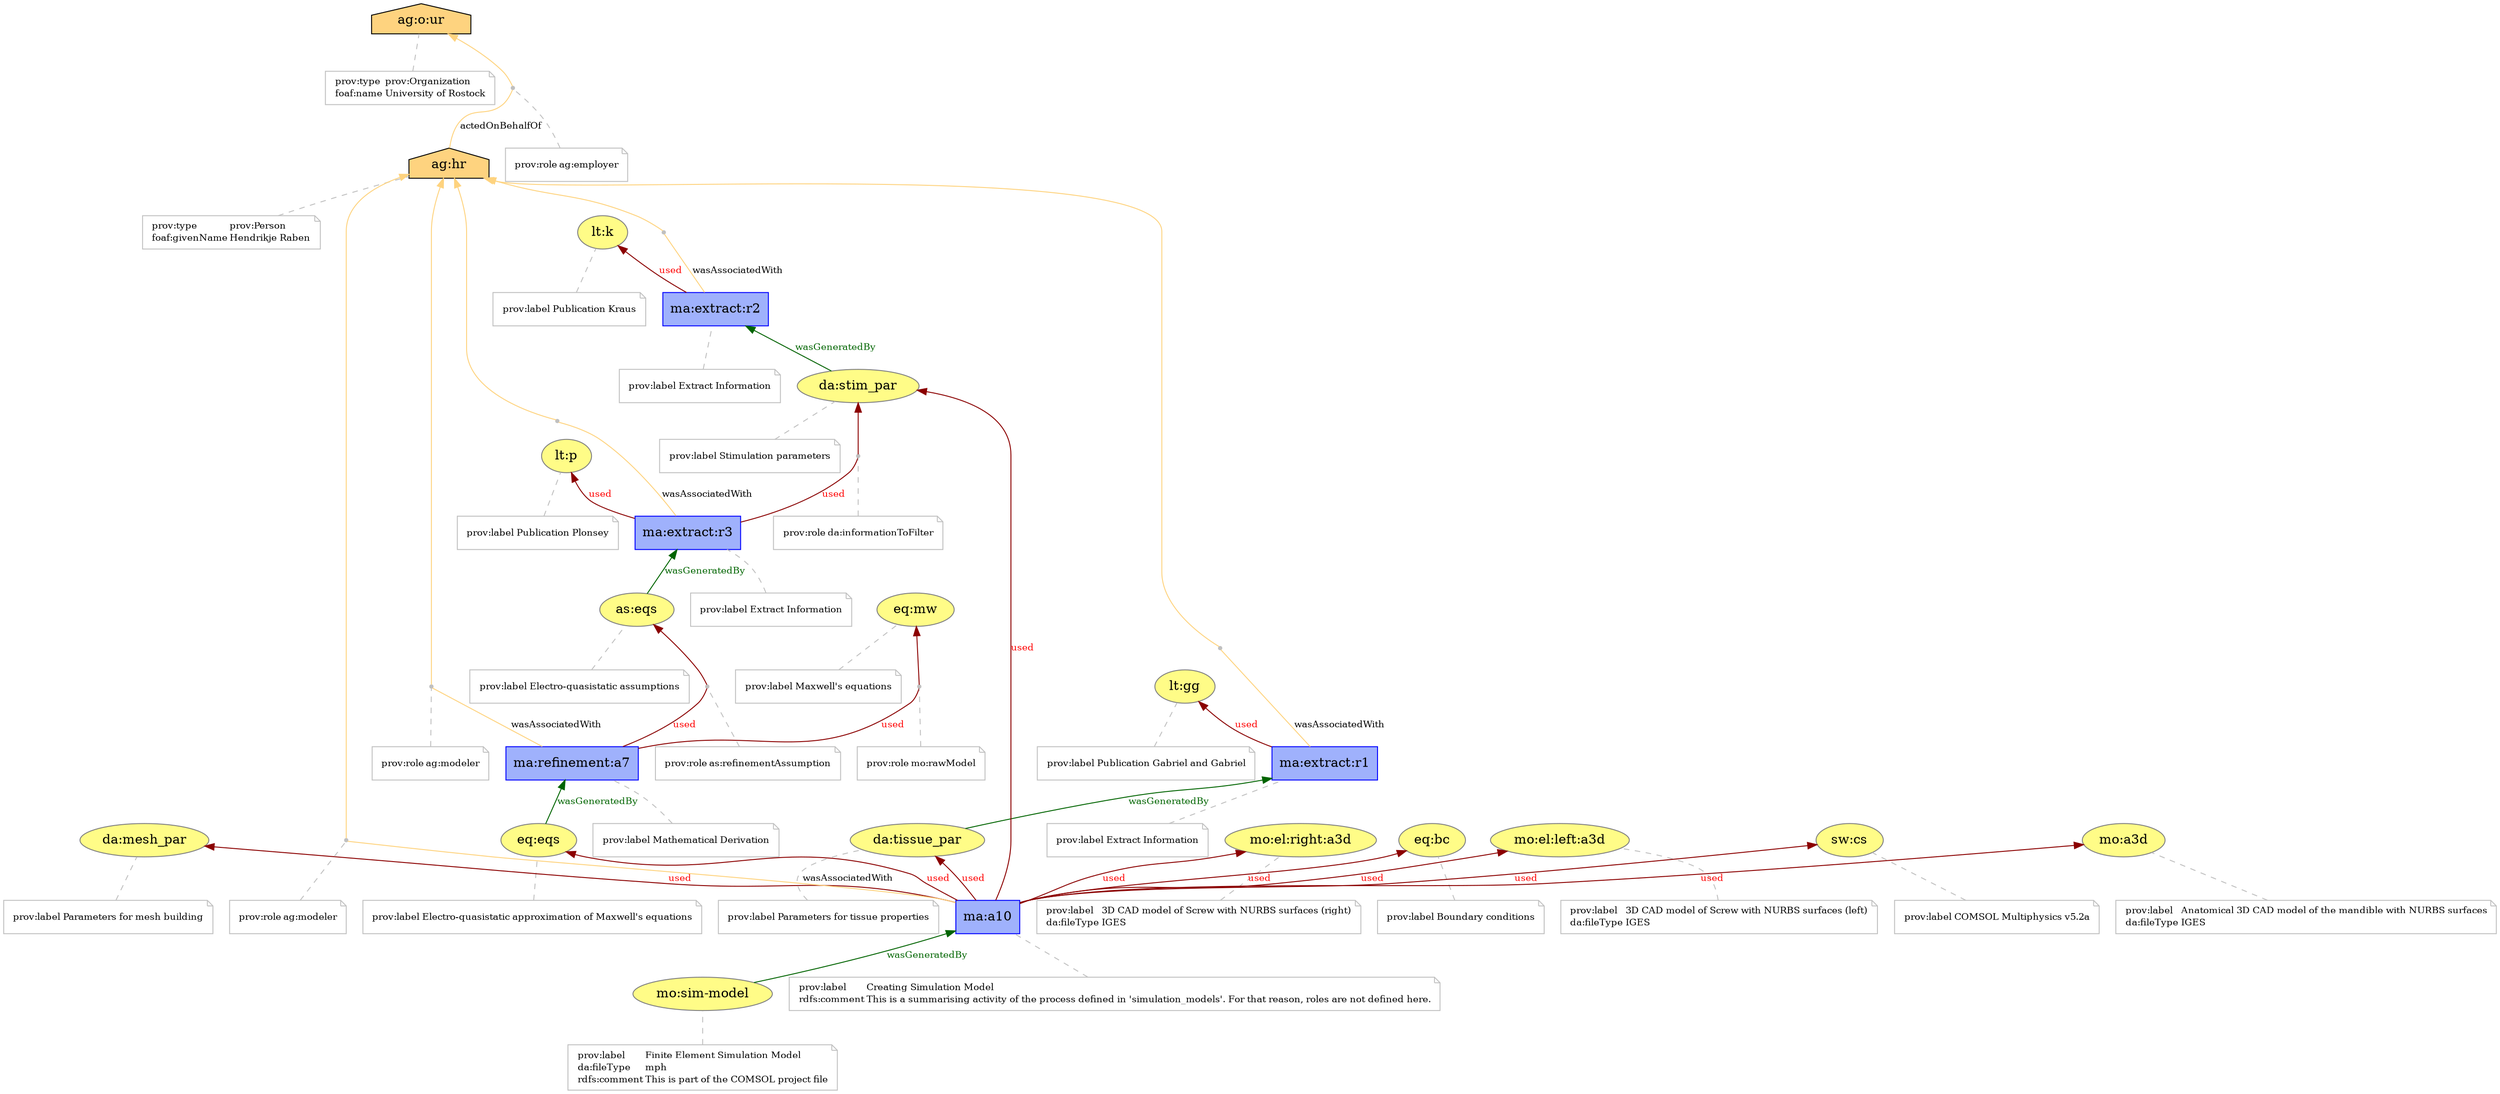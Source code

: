 digraph G {
charset="utf-8";
rankdir=BT;
n1 [URL="http://provenance.elaine.uni-rostock.de/eqeqs", color="#808080", fillcolor="#FFFC87", label="eq:eqs", shape=oval, style=filled];
ann1 [color=gray, fontcolor=black, fontsize=10, label=<<TABLE cellpadding="0" border="0">
    <TR>
        <TD align="left" href="http://www.w3.org/ns/prov#label">prov:label</TD>
        <TD align="left">Electro-quasistatic approximation of Maxwell&#x27;s equations</TD>
    </TR>
    </TABLE>>, shape=note];
ann1 -> n1  [arrowhead=none, color=gray, style=dashed];
n2 [URL="http://provenance.elaine.uni-rostock.de/marefinement:a7", color="#0000FF", fillcolor="#9FB1FC", label="ma:refinement:a7", shape=box, style=filled];
ann2 [color=gray, fontcolor=black, fontsize=10, label=<<TABLE cellpadding="0" border="0">
    <TR>
        <TD align="left" href="http://www.w3.org/ns/prov#label">prov:label</TD>
        <TD align="left">Mathematical Derivation</TD>
    </TR>
    </TABLE>>, shape=note];
ann2 -> n2  [arrowhead=none, color=gray, style=dashed];
n3 [URL="http://provenance.elaine.uni-rostock.de/damesh_par", color="#808080", fillcolor="#FFFC87", label="da:mesh_par", shape=oval, style=filled];
ann3 [color=gray, fontcolor=black, fontsize=10, label=<<TABLE cellpadding="0" border="0">
    <TR>
        <TD align="left" href="http://www.w3.org/ns/prov#label">prov:label</TD>
        <TD align="left">Parameters for mesh building</TD>
    </TR>
    </TABLE>>, shape=note];
ann3 -> n3  [arrowhead=none, color=gray, style=dashed];
n4 [URL="http://provenance.elaine.uni-rostock.de/maextract:r1", color="#0000FF", fillcolor="#9FB1FC", label="ma:extract:r1", shape=box, style=filled];
ann4 [color=gray, fontcolor=black, fontsize=10, label=<<TABLE cellpadding="0" border="0">
    <TR>
        <TD align="left" href="http://www.w3.org/ns/prov#label">prov:label</TD>
        <TD align="left">Extract Information</TD>
    </TR>
    </TABLE>>, shape=note];
ann4 -> n4  [arrowhead=none, color=gray, style=dashed];
n5 [URL="http://provenance.elaine.uni-rostock.de/aghr", fillcolor="#FED37F", label="ag:hr", shape=house, style=filled];
ann5 [color=gray, fontcolor=black, fontsize=10, label=<<TABLE cellpadding="0" border="0">
    <TR>
        <TD align="left" href="http://www.w3.org/ns/prov#type">prov:type</TD>
        <TD align="left" href="http://www.w3.org/ns/prov#Person">prov:Person</TD>
    </TR>
    <TR>
        <TD align="left" href="http://xmlns.com/foaf/spec/#givenName">foaf:givenName</TD>
        <TD align="left">Hendrikje Raben</TD>
    </TR>
    </TABLE>>, shape=note];
ann5 -> n5  [arrowhead=none, color=gray, style=dashed];
n6 [URL="http://provenance.elaine.uni-rostock.de/moa3d", color="#808080", fillcolor="#FFFC87", label="mo:a3d", shape=oval, style=filled];
ann6 [color=gray, fontcolor=black, fontsize=10, label=<<TABLE cellpadding="0" border="0">
    <TR>
        <TD align="left" href="http://www.w3.org/ns/prov#label">prov:label</TD>
        <TD align="left">Anatomical 3D CAD model of the mandible with NURBS surfaces</TD>
    </TR>
    <TR>
        <TD align="left" href="http://provenance.elaine.uni-rostock.de/dafileType">da:fileType</TD>
        <TD align="left">IGES</TD>
    </TR>
    </TABLE>>, shape=note];
ann6 -> n6  [arrowhead=none, color=gray, style=dashed];
n7 [URL="http://provenance.elaine.uni-rostock.de/ltgg", color="#808080", fillcolor="#FFFC87", label="lt:gg", shape=oval, style=filled];
ann7 [color=gray, fontcolor=black, fontsize=10, label=<<TABLE cellpadding="0" border="0">
    <TR>
        <TD align="left" href="http://www.w3.org/ns/prov#label">prov:label</TD>
        <TD align="left">Publication Gabriel and Gabriel</TD>
    </TR>
    </TABLE>>, shape=note];
ann7 -> n7  [arrowhead=none, color=gray, style=dashed];
n8 [URL="http://provenance.elaine.uni-rostock.de/mosim-model", color="#808080", fillcolor="#FFFC87", label="mo:sim-model", shape=oval, style=filled];
ann8 [color=gray, fontcolor=black, fontsize=10, label=<<TABLE cellpadding="0" border="0">
    <TR>
        <TD align="left" href="http://www.w3.org/ns/prov#label">prov:label</TD>
        <TD align="left">Finite Element Simulation Model</TD>
    </TR>
    <TR>
        <TD align="left" href="http://provenance.elaine.uni-rostock.de/dafileType">da:fileType</TD>
        <TD align="left">mph</TD>
    </TR>
    <TR>
        <TD align="left" href="http://www.w3.org/2000/01/rdf-schema#comment">rdfs:comment</TD>
        <TD align="left">This is part of the COMSOL project file</TD>
    </TR>
    </TABLE>>, shape=note];
ann8 -> n8  [arrowhead=none, color=gray, style=dashed];
n9 [URL="http://provenance.elaine.uni-rostock.de/ltk", color="#808080", fillcolor="#FFFC87", label="lt:k", shape=oval, style=filled];
ann9 [color=gray, fontcolor=black, fontsize=10, label=<<TABLE cellpadding="0" border="0">
    <TR>
        <TD align="left" href="http://www.w3.org/ns/prov#label">prov:label</TD>
        <TD align="left">Publication Kraus</TD>
    </TR>
    </TABLE>>, shape=note];
ann9 -> n9  [arrowhead=none, color=gray, style=dashed];
n10 [URL="http://provenance.elaine.uni-rostock.de/moel:left:a3d", color="#808080", fillcolor="#FFFC87", label="mo:el:left:a3d", shape=oval, style=filled];
ann10 [color=gray, fontcolor=black, fontsize=10, label=<<TABLE cellpadding="0" border="0">
    <TR>
        <TD align="left" href="http://www.w3.org/ns/prov#label">prov:label</TD>
        <TD align="left">3D CAD model of Screw with NURBS surfaces (left)</TD>
    </TR>
    <TR>
        <TD align="left" href="http://provenance.elaine.uni-rostock.de/dafileType">da:fileType</TD>
        <TD align="left">IGES</TD>
    </TR>
    </TABLE>>, shape=note];
ann10 -> n10  [arrowhead=none, color=gray, style=dashed];
n11 [URL="http://provenance.elaine.uni-rostock.de/ltp", color="#808080", fillcolor="#FFFC87", label="lt:p", shape=oval, style=filled];
ann11 [color=gray, fontcolor=black, fontsize=10, label=<<TABLE cellpadding="0" border="0">
    <TR>
        <TD align="left" href="http://www.w3.org/ns/prov#label">prov:label</TD>
        <TD align="left">Publication Plonsey</TD>
    </TR>
    </TABLE>>, shape=note];
ann11 -> n11  [arrowhead=none, color=gray, style=dashed];
n12 [URL="http://provenance.elaine.uni-rostock.de/swcs", color="#808080", fillcolor="#FFFC87", label="sw:cs", shape=oval, style=filled];
ann12 [color=gray, fontcolor=black, fontsize=10, label=<<TABLE cellpadding="0" border="0">
    <TR>
        <TD align="left" href="http://www.w3.org/ns/prov#label">prov:label</TD>
        <TD align="left">COMSOL Multiphysics v5.2a</TD>
    </TR>
    </TABLE>>, shape=note];
ann12 -> n12  [arrowhead=none, color=gray, style=dashed];
n13 [URL="http://provenance.elaine.uni-rostock.de/moel:right:a3d", color="#808080", fillcolor="#FFFC87", label="mo:el:right:a3d", shape=oval, style=filled];
ann13 [color=gray, fontcolor=black, fontsize=10, label=<<TABLE cellpadding="0" border="0">
    <TR>
        <TD align="left" href="http://www.w3.org/ns/prov#label">prov:label</TD>
        <TD align="left">3D CAD model of Screw with NURBS surfaces (right)</TD>
    </TR>
    <TR>
        <TD align="left" href="http://provenance.elaine.uni-rostock.de/dafileType">da:fileType</TD>
        <TD align="left">IGES</TD>
    </TR>
    </TABLE>>, shape=note];
ann13 -> n13  [arrowhead=none, color=gray, style=dashed];
n14 [URL="http://provenance.elaine.uni-rostock.de/maextract:r3", color="#0000FF", fillcolor="#9FB1FC", label="ma:extract:r3", shape=box, style=filled];
ann14 [color=gray, fontcolor=black, fontsize=10, label=<<TABLE cellpadding="0" border="0">
    <TR>
        <TD align="left" href="http://www.w3.org/ns/prov#label">prov:label</TD>
        <TD align="left">Extract Information</TD>
    </TR>
    </TABLE>>, shape=note];
ann14 -> n14  [arrowhead=none, color=gray, style=dashed];
n15 [URL="http://provenance.elaine.uni-rostock.de/aseqs", color="#808080", fillcolor="#FFFC87", label="as:eqs", shape=oval, style=filled];
ann15 [color=gray, fontcolor=black, fontsize=10, label=<<TABLE cellpadding="0" border="0">
    <TR>
        <TD align="left" href="http://www.w3.org/ns/prov#label">prov:label</TD>
        <TD align="left">Electro-quasistatic assumptions</TD>
    </TR>
    </TABLE>>, shape=note];
ann15 -> n15  [arrowhead=none, color=gray, style=dashed];
n16 [URL="http://provenance.elaine.uni-rostock.de/eqbc", color="#808080", fillcolor="#FFFC87", label="eq:bc", shape=oval, style=filled];
ann16 [color=gray, fontcolor=black, fontsize=10, label=<<TABLE cellpadding="0" border="0">
    <TR>
        <TD align="left" href="http://www.w3.org/ns/prov#label">prov:label</TD>
        <TD align="left">Boundary conditions</TD>
    </TR>
    </TABLE>>, shape=note];
ann16 -> n16  [arrowhead=none, color=gray, style=dashed];
n17 [URL="http://provenance.elaine.uni-rostock.de/dastim_par", color="#808080", fillcolor="#FFFC87", label="da:stim_par", shape=oval, style=filled];
ann17 [color=gray, fontcolor=black, fontsize=10, label=<<TABLE cellpadding="0" border="0">
    <TR>
        <TD align="left" href="http://www.w3.org/ns/prov#label">prov:label</TD>
        <TD align="left">Stimulation parameters</TD>
    </TR>
    </TABLE>>, shape=note];
ann17 -> n17  [arrowhead=none, color=gray, style=dashed];
n18 [URL="http://provenance.elaine.uni-rostock.de/datissue_par", color="#808080", fillcolor="#FFFC87", label="da:tissue_par", shape=oval, style=filled];
ann18 [color=gray, fontcolor=black, fontsize=10, label=<<TABLE cellpadding="0" border="0">
    <TR>
        <TD align="left" href="http://www.w3.org/ns/prov#label">prov:label</TD>
        <TD align="left">Parameters for tissue properties</TD>
    </TR>
    </TABLE>>, shape=note];
ann18 -> n18  [arrowhead=none, color=gray, style=dashed];
n19 [URL="http://provenance.elaine.uni-rostock.de/maextract:r2", color="#0000FF", fillcolor="#9FB1FC", label="ma:extract:r2", shape=box, style=filled];
ann19 [color=gray, fontcolor=black, fontsize=10, label=<<TABLE cellpadding="0" border="0">
    <TR>
        <TD align="left" href="http://www.w3.org/ns/prov#label">prov:label</TD>
        <TD align="left">Extract Information</TD>
    </TR>
    </TABLE>>, shape=note];
ann19 -> n19  [arrowhead=none, color=gray, style=dashed];
n20 [URL="http://provenance.elaine.uni-rostock.de/maa10", color="#0000FF", fillcolor="#9FB1FC", label="ma:a10", shape=box, style=filled];
ann20 [color=gray, fontcolor=black, fontsize=10, label=<<TABLE cellpadding="0" border="0">
    <TR>
        <TD align="left" href="http://www.w3.org/ns/prov#label">prov:label</TD>
        <TD align="left">Creating Simulation Model</TD>
    </TR>
    <TR>
        <TD align="left" href="http://www.w3.org/2000/01/rdf-schema#comment">rdfs:comment</TD>
        <TD align="left">This is a summarising activity of the process defined in &#x27;simulation_models&#x27;. For that reason, roles are not defined here.</TD>
    </TR>
    </TABLE>>, shape=note];
ann20 -> n20  [arrowhead=none, color=gray, style=dashed];
n21 [URL="http://provenance.elaine.uni-rostock.de/eqmw", color="#808080", fillcolor="#FFFC87", label="eq:mw", shape=oval, style=filled];
ann21 [color=gray, fontcolor=black, fontsize=10, label=<<TABLE cellpadding="0" border="0">
    <TR>
        <TD align="left" href="http://www.w3.org/ns/prov#label">prov:label</TD>
        <TD align="left">Maxwell&#x27;s equations</TD>
    </TR>
    </TABLE>>, shape=note];
ann21 -> n21  [arrowhead=none, color=gray, style=dashed];
n22 [URL="http://provenance.elaine.uni-rostock.de/ago:ur", fillcolor="#FED37F", label="ag:o:ur", shape=house, style=filled];
ann22 [color=gray, fontcolor=black, fontsize=10, label=<<TABLE cellpadding="0" border="0">
    <TR>
        <TD align="left" href="http://www.w3.org/ns/prov#type">prov:type</TD>
        <TD align="left" href="http://www.w3.org/ns/prov#Organization">prov:Organization</TD>
    </TR>
    <TR>
        <TD align="left" href="http://xmlns.com/foaf/spec/#name">foaf:name</TD>
        <TD align="left">University of Rostock</TD>
    </TR>
    </TABLE>>, shape=note];
ann22 -> n22  [arrowhead=none, color=gray, style=dashed];
b1 [color=gray, label="", shape=point];
n14 -> b1  [arrowhead=none, color="#FED37F", fontsize="10.0", label=wasAssociatedWith];
b1 -> n5  [color="#FED37F", fontsize="10.0"];
n14 -> n11  [color=red4, fontcolor=red, fontsize="10.0", label=used];
n17 -> n19  [color=darkgreen, fontcolor=darkgreen, fontsize="10.0", label=wasGeneratedBy];
n4 -> n7  [color=red4, fontcolor=red, fontsize="10.0", label=used];
n20 -> n12  [color=red4, fontcolor=red, fontsize="10.0", label=used];
n20 -> n18  [color=red4, fontcolor=red, fontsize="10.0", label=used];
b2 [color=gray, label="", shape=point];
n4 -> b2  [arrowhead=none, color="#FED37F", fontsize="10.0", label=wasAssociatedWith];
b2 -> n5  [color="#FED37F", fontsize="10.0"];
n19 -> n9  [color=red4, fontcolor=red, fontsize="10.0", label=used];
n20 -> n6  [color=red4, fontcolor=red, fontsize="10.0", label=used];
n18 -> n4  [color=darkgreen, fontcolor=darkgreen, fontsize="10.0", label=wasGeneratedBy];
n8 -> n20  [color=darkgreen, fontcolor=darkgreen, fontsize="10.0", label=wasGeneratedBy];
b3 [color=gray, label="", shape=point];
n19 -> b3  [arrowhead=none, color="#FED37F", fontsize="10.0", label=wasAssociatedWith];
b3 -> n5  [color="#FED37F", fontsize="10.0"];
n20 -> n13  [color=red4, fontcolor=red, fontsize="10.0", label=used];
n20 -> n16  [color=red4, fontcolor=red, fontsize="10.0", label=used];
n20 -> n17  [color=red4, fontcolor=red, fontsize="10.0", label=used];
n20 -> n3  [color=red4, fontcolor=red, fontsize="10.0", label=used];
n20 -> n10  [color=red4, fontcolor=red, fontsize="10.0", label=used];
n15 -> n14  [color=darkgreen, fontcolor=darkgreen, fontsize="10.0", label=wasGeneratedBy];
n1 -> n2  [color=darkgreen, fontcolor=darkgreen, fontsize="10.0", label=wasGeneratedBy];
n20 -> n1  [color=red4, fontcolor=red, fontsize="10.0", label=used];
b4 [color=gray, label="", shape=point];
n20 -> b4  [arrowhead=none, color="#FED37F", fontsize="10.0", label=wasAssociatedWith];
b4 -> n5  [color="#FED37F", fontsize="10.0"];
ann23 [color=gray, fontcolor=black, fontsize=10, label=<<TABLE cellpadding="0" border="0">
    <TR>
        <TD align="left" href="http://www.w3.org/ns/prov#role">prov:role</TD>
        <TD align="left" href="http://provenance.elaine.uni-rostock.de/agmodeler">ag:modeler</TD>
    </TR>
    </TABLE>>, shape=note];
ann23 -> b4  [arrowhead=none, color=gray, style=dashed];
b5 [color=gray, label="", shape=point];
n14 -> b5  [arrowhead=none, color=red4, fontcolor=red, fontsize="10.0", label=used];
b5 -> n17  [color=red4, fontcolor=red, fontsize="10.0"];
ann24 [color=gray, fontcolor=black, fontsize=10, label=<<TABLE cellpadding="0" border="0">
    <TR>
        <TD align="left" href="http://www.w3.org/ns/prov#role">prov:role</TD>
        <TD align="left" href="http://provenance.elaine.uni-rostock.de/dainformationToFilter">da:informationToFilter</TD>
    </TR>
    </TABLE>>, shape=note];
ann24 -> b5  [arrowhead=none, color=gray, style=dashed];
b6 [color=gray, label="", shape=point];
n2 -> b6  [arrowhead=none, color=red4, fontcolor=red, fontsize="10.0", label=used];
b6 -> n21  [color=red4, fontcolor=red, fontsize="10.0"];
ann25 [color=gray, fontcolor=black, fontsize=10, label=<<TABLE cellpadding="0" border="0">
    <TR>
        <TD align="left" href="http://www.w3.org/ns/prov#role">prov:role</TD>
        <TD align="left" href="http://provenance.elaine.uni-rostock.de/morawModel">mo:rawModel</TD>
    </TR>
    </TABLE>>, shape=note];
ann25 -> b6  [arrowhead=none, color=gray, style=dashed];
b7 [color=gray, label="", shape=point];
n2 -> b7  [arrowhead=none, color=red4, fontcolor=red, fontsize="10.0", label=used];
b7 -> n15  [color=red4, fontcolor=red, fontsize="10.0"];
ann26 [color=gray, fontcolor=black, fontsize=10, label=<<TABLE cellpadding="0" border="0">
    <TR>
        <TD align="left" href="http://www.w3.org/ns/prov#role">prov:role</TD>
        <TD align="left" href="http://provenance.elaine.uni-rostock.de/asrefinementAssumption">as:refinementAssumption</TD>
    </TR>
    </TABLE>>, shape=note];
ann26 -> b7  [arrowhead=none, color=gray, style=dashed];
b8 [color=gray, label="", shape=point];
n2 -> b8  [arrowhead=none, color="#FED37F", fontsize="10.0", label=wasAssociatedWith];
b8 -> n5  [color="#FED37F", fontsize="10.0"];
ann27 [color=gray, fontcolor=black, fontsize=10, label=<<TABLE cellpadding="0" border="0">
    <TR>
        <TD align="left" href="http://www.w3.org/ns/prov#role">prov:role</TD>
        <TD align="left" href="http://provenance.elaine.uni-rostock.de/agmodeler">ag:modeler</TD>
    </TR>
    </TABLE>>, shape=note];
ann27 -> b8  [arrowhead=none, color=gray, style=dashed];
b9 [color=gray, label="", shape=point];
n5 -> b9  [arrowhead=none, color="#FED37F", fontsize="10.0", label=actedOnBehalfOf];
b9 -> n22  [color="#FED37F", fontsize="10.0"];
ann28 [color=gray, fontcolor=black, fontsize=10, label=<<TABLE cellpadding="0" border="0">
    <TR>
        <TD align="left" href="http://www.w3.org/ns/prov#role">prov:role</TD>
        <TD align="left" href="http://provenance.elaine.uni-rostock.de/agemployer">ag:employer</TD>
    </TR>
    </TABLE>>, shape=note];
ann28 -> b9  [arrowhead=none, color=gray, style=dashed];
}
